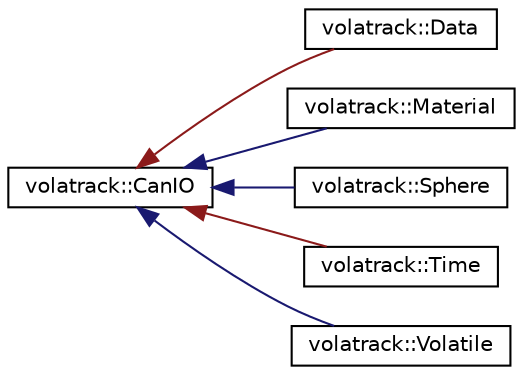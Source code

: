 digraph "Graphical Class Hierarchy"
{
 // LATEX_PDF_SIZE
  edge [fontname="Helvetica",fontsize="10",labelfontname="Helvetica",labelfontsize="10"];
  node [fontname="Helvetica",fontsize="10",shape=record];
  rankdir="LR";
  Node0 [label="volatrack::CanIO",height=0.2,width=0.4,color="black", fillcolor="white", style="filled",URL="$structvolatrack_1_1CanIO.html",tooltip=" "];
  Node0 -> Node1 [dir="back",color="firebrick4",fontsize="10",style="solid",fontname="Helvetica"];
  Node1 [label="volatrack::Data",height=0.2,width=0.4,color="black", fillcolor="white", style="filled",URL="$classvolatrack_1_1Data.html",tooltip="The Data class stores all data together."];
  Node0 -> Node2 [dir="back",color="midnightblue",fontsize="10",style="solid",fontname="Helvetica"];
  Node2 [label="volatrack::Material",height=0.2,width=0.4,color="black", fillcolor="white", style="filled",URL="$structvolatrack_1_1Material.html",tooltip="Material of a sphere - expected to be lunar regolith."];
  Node0 -> Node3 [dir="back",color="midnightblue",fontsize="10",style="solid",fontname="Helvetica"];
  Node3 [label="volatrack::Sphere",height=0.2,width=0.4,color="black", fillcolor="white", style="filled",URL="$structvolatrack_1_1Sphere.html",tooltip="a sphere approximates a soil particle on the moon"];
  Node0 -> Node4 [dir="back",color="firebrick4",fontsize="10",style="solid",fontname="Helvetica"];
  Node4 [label="volatrack::Time",height=0.2,width=0.4,color="black", fillcolor="white", style="filled",URL="$classvolatrack_1_1Time.html",tooltip="Time tracker - includes current time and may include additional info."];
  Node0 -> Node5 [dir="back",color="midnightblue",fontsize="10",style="solid",fontname="Helvetica"];
  Node5 [label="volatrack::Volatile",height=0.2,width=0.4,color="black", fillcolor="white", style="filled",URL="$structvolatrack_1_1Volatile.html",tooltip=" "];
}
